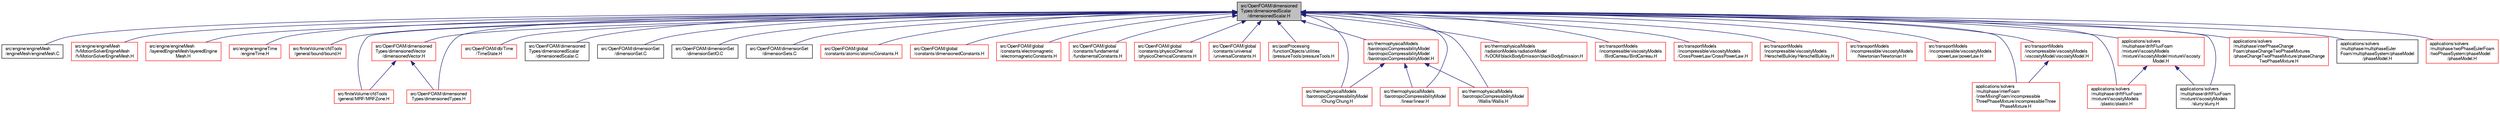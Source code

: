 digraph "src/OpenFOAM/dimensionedTypes/dimensionedScalar/dimensionedScalar.H"
{
  bgcolor="transparent";
  edge [fontname="FreeSans",fontsize="10",labelfontname="FreeSans",labelfontsize="10"];
  node [fontname="FreeSans",fontsize="10",shape=record];
  Node97 [label="src/OpenFOAM/dimensioned\lTypes/dimensionedScalar\l/dimensionedScalar.H",height=0.2,width=0.4,color="black", fillcolor="grey75", style="filled", fontcolor="black"];
  Node97 -> Node98 [dir="back",color="midnightblue",fontsize="10",style="solid",fontname="FreeSans"];
  Node98 [label="src/engine/engineMesh\l/engineMesh/engineMesh.C",height=0.2,width=0.4,color="black",URL="$a01007.html"];
  Node97 -> Node99 [dir="back",color="midnightblue",fontsize="10",style="solid",fontname="FreeSans"];
  Node99 [label="src/engine/engineMesh\l/fvMotionSolverEngineMesh\l/fvMotionSolverEngineMesh.H",height=0.2,width=0.4,color="red",URL="$a01019.html"];
  Node97 -> Node101 [dir="back",color="midnightblue",fontsize="10",style="solid",fontname="FreeSans"];
  Node101 [label="src/engine/engineMesh\l/layeredEngineMesh/layeredEngine\lMesh.H",height=0.2,width=0.4,color="red",URL="$a01025.html"];
  Node97 -> Node103 [dir="back",color="midnightblue",fontsize="10",style="solid",fontname="FreeSans"];
  Node103 [label="src/engine/engineTime\l/engineTime.H",height=0.2,width=0.4,color="red",URL="$a01043.html"];
  Node97 -> Node113 [dir="back",color="midnightblue",fontsize="10",style="solid",fontname="FreeSans"];
  Node113 [label="src/finiteVolume/cfdTools\l/general/bound/bound.H",height=0.2,width=0.4,color="red",URL="$a01211.html",tooltip="Bound the given scalar field if it has gone unbounded. "];
  Node97 -> Node136 [dir="back",color="midnightblue",fontsize="10",style="solid",fontname="FreeSans"];
  Node136 [label="src/finiteVolume/cfdTools\l/general/MRF/MRFZone.H",height=0.2,width=0.4,color="red",URL="$a01265.html"];
  Node97 -> Node144 [dir="back",color="midnightblue",fontsize="10",style="solid",fontname="FreeSans"];
  Node144 [label="src/OpenFOAM/db/Time\l/TimeState.H",height=0.2,width=0.4,color="red",URL="$a09332.html"];
  Node97 -> Node736 [dir="back",color="midnightblue",fontsize="10",style="solid",fontname="FreeSans"];
  Node736 [label="src/OpenFOAM/dimensioned\lTypes/dimensionedScalar\l/dimensionedScalar.C",height=0.2,width=0.4,color="black",URL="$a09344.html"];
  Node97 -> Node737 [dir="back",color="midnightblue",fontsize="10",style="solid",fontname="FreeSans"];
  Node737 [label="src/OpenFOAM/dimensioned\lTypes/dimensionedTypes.H",height=0.2,width=0.4,color="red",URL="$a09377.html"];
  Node97 -> Node2208 [dir="back",color="midnightblue",fontsize="10",style="solid",fontname="FreeSans"];
  Node2208 [label="src/OpenFOAM/dimensioned\lTypes/dimensionedVector\l/dimensionedVector.H",height=0.2,width=0.4,color="red",URL="$a09380.html"];
  Node2208 -> Node136 [dir="back",color="midnightblue",fontsize="10",style="solid",fontname="FreeSans"];
  Node2208 -> Node737 [dir="back",color="midnightblue",fontsize="10",style="solid",fontname="FreeSans"];
  Node97 -> Node2221 [dir="back",color="midnightblue",fontsize="10",style="solid",fontname="FreeSans"];
  Node2221 [label="src/OpenFOAM/dimensionSet\l/dimensionSet.C",height=0.2,width=0.4,color="black",URL="$a09383.html"];
  Node97 -> Node2222 [dir="back",color="midnightblue",fontsize="10",style="solid",fontname="FreeSans"];
  Node2222 [label="src/OpenFOAM/dimensionSet\l/dimensionSetIO.C",height=0.2,width=0.4,color="black",URL="$a09389.html"];
  Node97 -> Node2223 [dir="back",color="midnightblue",fontsize="10",style="solid",fontname="FreeSans"];
  Node2223 [label="src/OpenFOAM/dimensionSet\l/dimensionSets.C",height=0.2,width=0.4,color="black",URL="$a09392.html"];
  Node97 -> Node2224 [dir="back",color="midnightblue",fontsize="10",style="solid",fontname="FreeSans"];
  Node2224 [label="src/OpenFOAM/global\l/constants/atomic/atomicConstants.H",height=0.2,width=0.4,color="red",URL="$a10211.html"];
  Node97 -> Node2250 [dir="back",color="midnightblue",fontsize="10",style="solid",fontname="FreeSans"];
  Node2250 [label="src/OpenFOAM/global\l/constants/dimensionedConstants.H",height=0.2,width=0.4,color="red",URL="$a10223.html",tooltip="Dictionary reading and supplying the dimensioned constants used within OpenFOAM, particularly for the..."];
  Node97 -> Node2254 [dir="back",color="midnightblue",fontsize="10",style="solid",fontname="FreeSans"];
  Node2254 [label="src/OpenFOAM/global\l/constants/electromagnetic\l/electromagneticConstants.H",height=0.2,width=0.4,color="red",URL="$a10229.html"];
  Node97 -> Node2255 [dir="back",color="midnightblue",fontsize="10",style="solid",fontname="FreeSans"];
  Node2255 [label="src/OpenFOAM/global\l/constants/fundamental\l/fundamentalConstants.H",height=0.2,width=0.4,color="red",URL="$a10235.html",tooltip="Fundamental dimensioned constants. "];
  Node97 -> Node2256 [dir="back",color="midnightblue",fontsize="10",style="solid",fontname="FreeSans"];
  Node2256 [label="src/OpenFOAM/global\l/constants/physicoChemical\l/physicoChemicalConstants.H",height=0.2,width=0.4,color="red",URL="$a10244.html"];
  Node97 -> Node2258 [dir="back",color="midnightblue",fontsize="10",style="solid",fontname="FreeSans"];
  Node2258 [label="src/OpenFOAM/global\l/constants/universal\l/universalConstants.H",height=0.2,width=0.4,color="red",URL="$a10250.html"];
  Node97 -> Node2259 [dir="back",color="midnightblue",fontsize="10",style="solid",fontname="FreeSans"];
  Node2259 [label="src/postProcessing\l/functionObjects/utilities\l/pressureTools/pressureTools.H",height=0.2,width=0.4,color="red",URL="$a13787.html"];
  Node97 -> Node1780 [dir="back",color="midnightblue",fontsize="10",style="solid",fontname="FreeSans"];
  Node1780 [label="src/thermophysicalModels\l/barotropicCompressibilityModel\l/barotropicCompressibilityModel\l/barotropicCompressibilityModel.H",height=0.2,width=0.4,color="red",URL="$a15365.html"];
  Node1780 -> Node1783 [dir="back",color="midnightblue",fontsize="10",style="solid",fontname="FreeSans"];
  Node1783 [label="src/thermophysicalModels\l/barotropicCompressibilityModel\l/Chung/Chung.H",height=0.2,width=0.4,color="red",URL="$a15374.html"];
  Node1780 -> Node1785 [dir="back",color="midnightblue",fontsize="10",style="solid",fontname="FreeSans"];
  Node1785 [label="src/thermophysicalModels\l/barotropicCompressibilityModel\l/linear/linear.H",height=0.2,width=0.4,color="red",URL="$a39401.html"];
  Node1780 -> Node1787 [dir="back",color="midnightblue",fontsize="10",style="solid",fontname="FreeSans"];
  Node1787 [label="src/thermophysicalModels\l/barotropicCompressibilityModel\l/Wallis/Wallis.H",height=0.2,width=0.4,color="red",URL="$a15380.html"];
  Node97 -> Node1783 [dir="back",color="midnightblue",fontsize="10",style="solid",fontname="FreeSans"];
  Node97 -> Node1785 [dir="back",color="midnightblue",fontsize="10",style="solid",fontname="FreeSans"];
  Node97 -> Node1787 [dir="back",color="midnightblue",fontsize="10",style="solid",fontname="FreeSans"];
  Node97 -> Node1884 [dir="back",color="midnightblue",fontsize="10",style="solid",fontname="FreeSans"];
  Node1884 [label="src/thermophysicalModels\l/radiationModels/radiationModel\l/fvDOM/blackBodyEmission/blackBodyEmission.H",height=0.2,width=0.4,color="red",URL="$a15968.html"];
  Node97 -> Node1944 [dir="back",color="midnightblue",fontsize="10",style="solid",fontname="FreeSans"];
  Node1944 [label="src/transportModels\l/incompressible/viscosityModels\l/BirdCarreau/BirdCarreau.H",height=0.2,width=0.4,color="red",URL="$a16829.html"];
  Node97 -> Node1945 [dir="back",color="midnightblue",fontsize="10",style="solid",fontname="FreeSans"];
  Node1945 [label="src/transportModels\l/incompressible/viscosityModels\l/CrossPowerLaw/CrossPowerLaw.H",height=0.2,width=0.4,color="red",URL="$a16835.html"];
  Node97 -> Node1946 [dir="back",color="midnightblue",fontsize="10",style="solid",fontname="FreeSans"];
  Node1946 [label="src/transportModels\l/incompressible/viscosityModels\l/HerschelBulkley/HerschelBulkley.H",height=0.2,width=0.4,color="red",URL="$a16841.html"];
  Node97 -> Node1947 [dir="back",color="midnightblue",fontsize="10",style="solid",fontname="FreeSans"];
  Node1947 [label="src/transportModels\l/incompressible/viscosityModels\l/Newtonian/Newtonian.H",height=0.2,width=0.4,color="red",URL="$a16847.html"];
  Node97 -> Node1948 [dir="back",color="midnightblue",fontsize="10",style="solid",fontname="FreeSans"];
  Node1948 [label="src/transportModels\l/incompressible/viscosityModels\l/powerLaw/powerLaw.H",height=0.2,width=0.4,color="red",URL="$a39335.html"];
  Node97 -> Node2261 [dir="back",color="midnightblue",fontsize="10",style="solid",fontname="FreeSans"];
  Node2261 [label="src/transportModels\l/incompressible/viscosityModels\l/viscosityModel/viscosityModel.H",height=0.2,width=0.4,color="red",URL="$a39719.html"];
  Node2261 -> Node2011 [dir="back",color="midnightblue",fontsize="10",style="solid",fontname="FreeSans"];
  Node2011 [label="applications/solvers\l/multiphase/interFoam\l/interMixingFoam/incompressible\lThreePhaseMixture/incompressibleThree\lPhaseMixture.H",height=0.2,width=0.4,color="red",URL="$a20390.html"];
  Node97 -> Node2262 [dir="back",color="midnightblue",fontsize="10",style="solid",fontname="FreeSans"];
  Node2262 [label="applications/solvers\l/multiphase/driftFluxFoam\l/mixtureViscosityModels\l/mixtureViscosityModel/mixtureViscosity\lModel.H",height=0.2,width=0.4,color="red",URL="$a20342.html"];
  Node2262 -> Node2008 [dir="back",color="midnightblue",fontsize="10",style="solid",fontname="FreeSans"];
  Node2008 [label="applications/solvers\l/multiphase/driftFluxFoam\l/mixtureViscosityModels\l/plastic/plastic.H",height=0.2,width=0.4,color="red",URL="$a20351.html"];
  Node2262 -> Node2010 [dir="back",color="midnightblue",fontsize="10",style="solid",fontname="FreeSans"];
  Node2010 [label="applications/solvers\l/multiphase/driftFluxFoam\l/mixtureViscosityModels\l/slurry/slurry.H",height=0.2,width=0.4,color="black",URL="$a20357.html"];
  Node97 -> Node2008 [dir="back",color="midnightblue",fontsize="10",style="solid",fontname="FreeSans"];
  Node97 -> Node2010 [dir="back",color="midnightblue",fontsize="10",style="solid",fontname="FreeSans"];
  Node97 -> Node2011 [dir="back",color="midnightblue",fontsize="10",style="solid",fontname="FreeSans"];
  Node97 -> Node1952 [dir="back",color="midnightblue",fontsize="10",style="solid",fontname="FreeSans"];
  Node1952 [label="applications/solvers\l/multiphase/interPhaseChange\lFoam/phaseChangeTwoPhaseMixtures\l/phaseChangeTwoPhaseMixture/phaseChange\lTwoPhaseMixture.H",height=0.2,width=0.4,color="red",URL="$a20435.html"];
  Node97 -> Node1201 [dir="back",color="midnightblue",fontsize="10",style="solid",fontname="FreeSans"];
  Node1201 [label="applications/solvers\l/multiphase/multiphaseEuler\lFoam/multiphaseSystem/phaseModel\l/phaseModel.H",height=0.2,width=0.4,color="black",URL="$a38558.html"];
  Node97 -> Node1209 [dir="back",color="midnightblue",fontsize="10",style="solid",fontname="FreeSans"];
  Node1209 [label="applications/solvers\l/multiphase/twoPhaseEulerFoam\l/twoPhaseSystem/phaseModel\l/phaseModel.H",height=0.2,width=0.4,color="red",URL="$a38561.html"];
}
